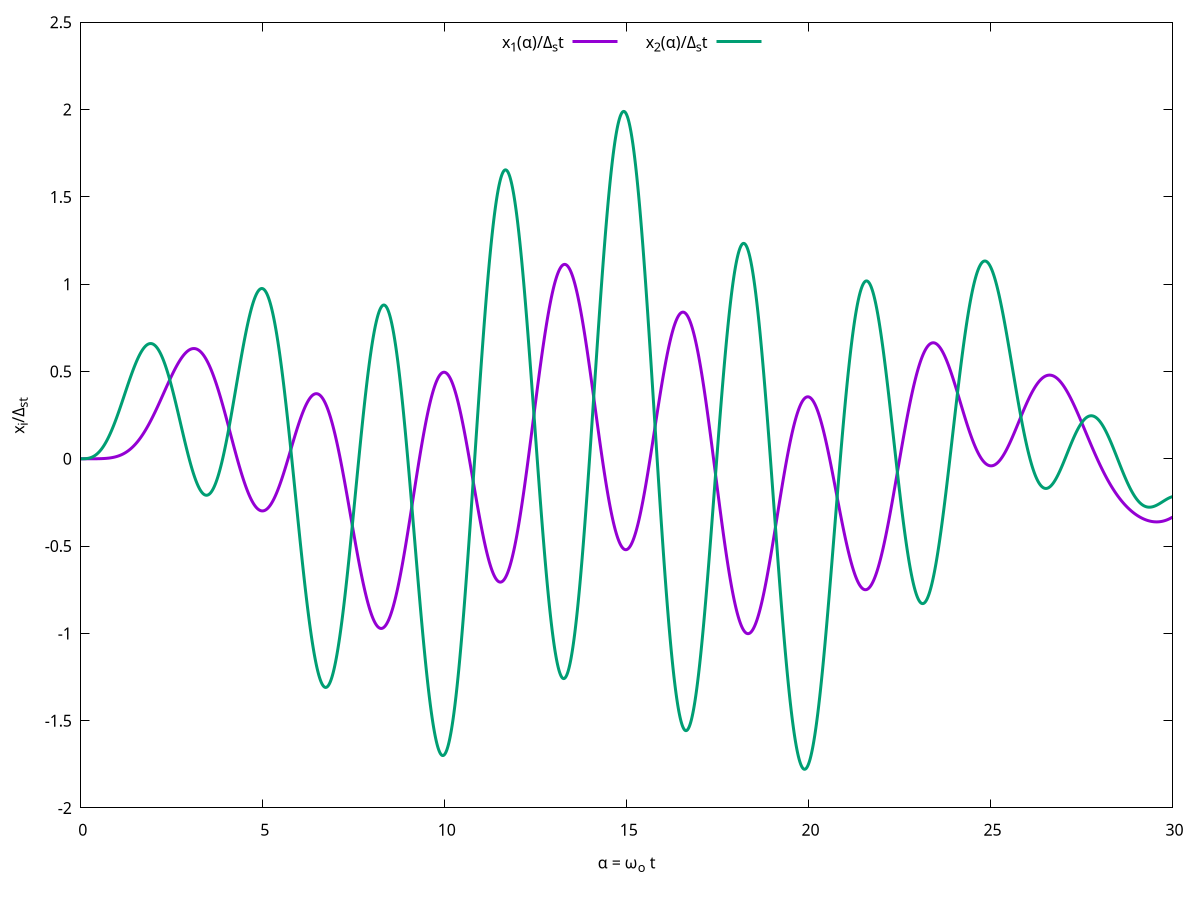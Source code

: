 set term pdf mono dashed size 10cm, 5cm enh
set dummy t
set samples 2000
set xrange [0:30]
set key top center horizontal
ww1 = (7.0-sqrt(33.0))/4.0
ww2 = (7.0+sqrt(33.0))/4.0
w1  = sqrt(ww1)
w2  = sqrt(ww2)
#
p21 = 1.0
p11 = 2.0/(3.0-2.0*ww1)
p22 = 1.0
p12 = 2.0/(3.0-2.0*ww2)
#
m1  = 2.0*p11*p11+1.0
m2  = 2.0*p12*p12+1.0
#
p11 = p11/sqrt(m1)
p21 = p21/sqrt(m1)
p12 = p12/sqrt(m2)
p22 = p22/sqrt(m2)
# print p11,p12
# print p21,p22
b1(w) = w/w1; b2(w) = w/w2
dst1 = p21/ww1; dst2 = p22/ww2
# print dst1, dst2
q1(t)=dst1*(sin(w*t)-b1(w)*sin(w1*t))/(1-b1(w)*b1(w))
q2(t)=dst2*(sin(w*t)-b2(w)*sin(w2*t))/(1-b2(w)*b2(w))
x1(t)=p11*q1(t)+p12*q2(t)
x2(t)=p21*q1(t)+p22*q2(t)
w = 2.0
set xlabel "{/Symbol a} = {/Symbol w}_o t"
#
set out 'x_response.pdf'
set yrange [*:2.5]
set ylabel "x_i/{/Symbol D}_{st}"
plot x1(t) lw 3 t "x_1({/Symbol a})/{/Symbol D}_st",\
     x2(t) lw 3 t "x_2({/Symbol a})/{/Symbol D}_st"
#
set out 'q_response.pdf'
set yrange [*:2.5]
set ylabel "q_i/{/Symbol D}_{st}"
plot q1(t) lw 3 t "q_1({/Symbol a})/{/Symbol D}_st",\
     q2(t) lw 3 t "q_2({/Symbol a})/{/Symbol D}_st"
#
set out
